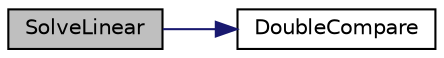 digraph "SolveLinear"
{
 // LATEX_PDF_SIZE
  edge [fontname="Helvetica",fontsize="10",labelfontname="Helvetica",labelfontsize="10"];
  node [fontname="Helvetica",fontsize="10",shape=record];
  rankdir="LR";
  Node1 [label="SolveLinear",height=0.2,width=0.4,color="black", fillcolor="grey75", style="filled", fontcolor="black",tooltip=" "];
  Node1 -> Node2 [color="midnightblue",fontsize="10",style="solid",fontname="Helvetica"];
  Node2 [label="DoubleCompare",height=0.2,width=0.4,color="black", fillcolor="white", style="filled",URL="$funcs_8cpp.html#a4a0cca6fa9929808535731416588566a",tooltip=" "];
}
